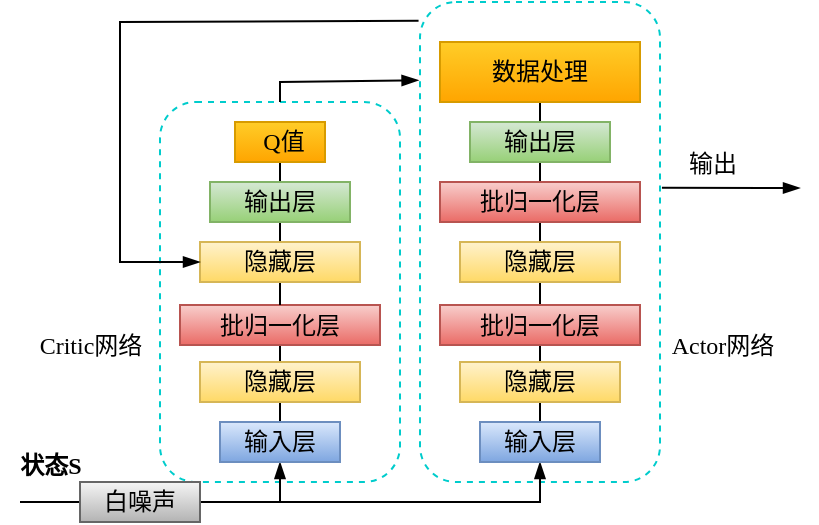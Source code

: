<mxfile version="22.1.20" type="github">
  <diagram name="第 1 页" id="UzdRfNrcExQxgJvwQbmM">
    <mxGraphModel dx="954" dy="675" grid="1" gridSize="10" guides="1" tooltips="1" connect="1" arrows="1" fold="1" page="1" pageScale="1" pageWidth="827" pageHeight="1169" math="0" shadow="0">
      <root>
        <mxCell id="0" />
        <mxCell id="1" parent="0" />
        <mxCell id="yNpQbTtOuTvmq8KVY0Fr-1" value="" style="rounded=1;whiteSpace=wrap;html=1;strokeColor=#00CCCC;dashed=1;" vertex="1" parent="1">
          <mxGeometry x="210" y="120" width="120" height="240" as="geometry" />
        </mxCell>
        <mxCell id="yNpQbTtOuTvmq8KVY0Fr-2" value="" style="rounded=1;whiteSpace=wrap;html=1;strokeColor=#00CCCC;dashed=1;" vertex="1" parent="1">
          <mxGeometry x="80" y="170" width="120" height="190" as="geometry" />
        </mxCell>
        <mxCell id="yNpQbTtOuTvmq8KVY0Fr-3" style="edgeStyle=orthogonalEdgeStyle;rounded=0;orthogonalLoop=1;jettySize=auto;html=1;exitX=1;exitY=0.5;exitDx=0;exitDy=0;entryX=0.5;entryY=1;entryDx=0;entryDy=0;endArrow=blockThin;endFill=1;" edge="1" parent="1" source="yNpQbTtOuTvmq8KVY0Fr-6" target="yNpQbTtOuTvmq8KVY0Fr-11">
          <mxGeometry relative="1" as="geometry">
            <mxPoint x="270" y="340" as="targetPoint" />
          </mxGeometry>
        </mxCell>
        <mxCell id="yNpQbTtOuTvmq8KVY0Fr-4" style="edgeStyle=orthogonalEdgeStyle;rounded=0;orthogonalLoop=1;jettySize=auto;html=1;entryX=0.5;entryY=1;entryDx=0;entryDy=0;endArrow=blockThin;endFill=1;" edge="1" parent="1" source="yNpQbTtOuTvmq8KVY0Fr-6" target="yNpQbTtOuTvmq8KVY0Fr-9">
          <mxGeometry relative="1" as="geometry">
            <mxPoint x="140" y="340" as="targetPoint" />
            <Array as="points">
              <mxPoint x="140" y="370" />
            </Array>
          </mxGeometry>
        </mxCell>
        <mxCell id="yNpQbTtOuTvmq8KVY0Fr-5" style="edgeStyle=orthogonalEdgeStyle;rounded=0;orthogonalLoop=1;jettySize=auto;html=1;endArrow=none;endFill=0;" edge="1" parent="1" source="yNpQbTtOuTvmq8KVY0Fr-6">
          <mxGeometry relative="1" as="geometry">
            <mxPoint x="10" y="370" as="targetPoint" />
          </mxGeometry>
        </mxCell>
        <mxCell id="yNpQbTtOuTvmq8KVY0Fr-6" value="&lt;font face=&quot;Times New Roman&quot;&gt;白噪声&lt;/font&gt;" style="rounded=0;whiteSpace=wrap;html=1;fillColor=#f5f5f5;gradientColor=#b3b3b3;strokeColor=#666666;" vertex="1" parent="1">
          <mxGeometry x="40" y="360" width="60" height="20" as="geometry" />
        </mxCell>
        <mxCell id="yNpQbTtOuTvmq8KVY0Fr-7" value="&lt;b&gt;&lt;font face=&quot;Times New Roman&quot;&gt;状态S&lt;/font&gt;&lt;/b&gt;" style="text;html=1;align=center;verticalAlign=middle;resizable=0;points=[];autosize=1;strokeColor=none;fillColor=none;" vertex="1" parent="1">
          <mxGeometry y="337" width="50" height="30" as="geometry" />
        </mxCell>
        <mxCell id="yNpQbTtOuTvmq8KVY0Fr-8" style="edgeStyle=orthogonalEdgeStyle;rounded=0;orthogonalLoop=1;jettySize=auto;html=1;exitX=0.5;exitY=0;exitDx=0;exitDy=0;endArrow=none;endFill=0;entryX=0.5;entryY=1;entryDx=0;entryDy=0;" edge="1" parent="1" source="yNpQbTtOuTvmq8KVY0Fr-9" target="yNpQbTtOuTvmq8KVY0Fr-13">
          <mxGeometry relative="1" as="geometry">
            <mxPoint x="139.857" y="300" as="targetPoint" />
          </mxGeometry>
        </mxCell>
        <mxCell id="yNpQbTtOuTvmq8KVY0Fr-9" value="&lt;font face=&quot;Times New Roman&quot;&gt;输入层&lt;/font&gt;" style="rounded=0;whiteSpace=wrap;html=1;fillColor=#dae8fc;gradientColor=#7ea6e0;strokeColor=#6c8ebf;" vertex="1" parent="1">
          <mxGeometry x="110" y="330" width="60" height="20" as="geometry" />
        </mxCell>
        <mxCell id="yNpQbTtOuTvmq8KVY0Fr-10" style="edgeStyle=orthogonalEdgeStyle;rounded=0;orthogonalLoop=1;jettySize=auto;html=1;entryX=0.5;entryY=1;entryDx=0;entryDy=0;endArrow=none;endFill=0;" edge="1" parent="1" source="yNpQbTtOuTvmq8KVY0Fr-11" target="yNpQbTtOuTvmq8KVY0Fr-15">
          <mxGeometry relative="1" as="geometry" />
        </mxCell>
        <mxCell id="yNpQbTtOuTvmq8KVY0Fr-11" value="&lt;font face=&quot;Times New Roman&quot;&gt;输入层&lt;/font&gt;" style="rounded=0;whiteSpace=wrap;html=1;fillColor=#dae8fc;gradientColor=#7ea6e0;strokeColor=#6c8ebf;" vertex="1" parent="1">
          <mxGeometry x="240" y="330" width="60" height="20" as="geometry" />
        </mxCell>
        <mxCell id="yNpQbTtOuTvmq8KVY0Fr-12" style="edgeStyle=orthogonalEdgeStyle;rounded=0;orthogonalLoop=1;jettySize=auto;html=1;endArrow=none;endFill=0;entryX=0.5;entryY=1;entryDx=0;entryDy=0;" edge="1" parent="1" source="yNpQbTtOuTvmq8KVY0Fr-13" target="yNpQbTtOuTvmq8KVY0Fr-16">
          <mxGeometry relative="1" as="geometry">
            <mxPoint x="140" y="260" as="targetPoint" />
          </mxGeometry>
        </mxCell>
        <mxCell id="yNpQbTtOuTvmq8KVY0Fr-13" value="&lt;font face=&quot;Times New Roman&quot;&gt;隐藏层&lt;/font&gt;" style="rounded=0;whiteSpace=wrap;html=1;fillColor=#fff2cc;gradientColor=#ffd966;strokeColor=#d6b656;" vertex="1" parent="1">
          <mxGeometry x="100" y="300" width="80" height="20" as="geometry" />
        </mxCell>
        <mxCell id="yNpQbTtOuTvmq8KVY0Fr-14" style="edgeStyle=orthogonalEdgeStyle;rounded=0;orthogonalLoop=1;jettySize=auto;html=1;exitX=0.5;exitY=0;exitDx=0;exitDy=0;endArrow=none;endFill=0;" edge="1" parent="1" source="yNpQbTtOuTvmq8KVY0Fr-15" target="yNpQbTtOuTvmq8KVY0Fr-24">
          <mxGeometry relative="1" as="geometry" />
        </mxCell>
        <mxCell id="yNpQbTtOuTvmq8KVY0Fr-15" value="&lt;font face=&quot;Times New Roman&quot;&gt;隐藏层&lt;/font&gt;" style="rounded=0;whiteSpace=wrap;html=1;fillColor=#fff2cc;gradientColor=#ffd966;strokeColor=#d6b656;" vertex="1" parent="1">
          <mxGeometry x="230" y="300" width="80" height="20" as="geometry" />
        </mxCell>
        <mxCell id="yNpQbTtOuTvmq8KVY0Fr-16" value="&lt;font face=&quot;Times New Roman&quot;&gt;批归一化层&lt;/font&gt;" style="rounded=0;whiteSpace=wrap;html=1;fillColor=#f8cecc;gradientColor=#ea6b66;strokeColor=#b85450;" vertex="1" parent="1">
          <mxGeometry x="90" y="271.5" width="100" height="20" as="geometry" />
        </mxCell>
        <mxCell id="yNpQbTtOuTvmq8KVY0Fr-17" style="edgeStyle=orthogonalEdgeStyle;rounded=0;orthogonalLoop=1;jettySize=auto;html=1;exitX=0.5;exitY=0;exitDx=0;exitDy=0;endArrow=none;endFill=0;entryX=0.5;entryY=1;entryDx=0;entryDy=0;" edge="1" parent="1" source="yNpQbTtOuTvmq8KVY0Fr-16" target="yNpQbTtOuTvmq8KVY0Fr-19">
          <mxGeometry relative="1" as="geometry">
            <mxPoint x="139.857" y="210" as="targetPoint" />
            <mxPoint x="140" y="240" as="sourcePoint" />
          </mxGeometry>
        </mxCell>
        <mxCell id="yNpQbTtOuTvmq8KVY0Fr-18" style="edgeStyle=orthogonalEdgeStyle;rounded=0;orthogonalLoop=1;jettySize=auto;html=1;entryX=0.5;entryY=1;entryDx=0;entryDy=0;endArrow=none;endFill=0;" edge="1" parent="1" source="yNpQbTtOuTvmq8KVY0Fr-19" target="yNpQbTtOuTvmq8KVY0Fr-21">
          <mxGeometry relative="1" as="geometry" />
        </mxCell>
        <mxCell id="yNpQbTtOuTvmq8KVY0Fr-19" value="&lt;font face=&quot;Times New Roman&quot;&gt;隐藏层&lt;/font&gt;" style="rounded=0;whiteSpace=wrap;html=1;fillColor=#fff2cc;gradientColor=#ffd966;strokeColor=#d6b656;" vertex="1" parent="1">
          <mxGeometry x="100" y="240" width="80" height="20" as="geometry" />
        </mxCell>
        <mxCell id="yNpQbTtOuTvmq8KVY0Fr-20" style="edgeStyle=orthogonalEdgeStyle;rounded=0;orthogonalLoop=1;jettySize=auto;html=1;endArrow=none;endFill=0;entryX=0.5;entryY=1;entryDx=0;entryDy=0;" edge="1" parent="1" source="yNpQbTtOuTvmq8KVY0Fr-21" target="yNpQbTtOuTvmq8KVY0Fr-22">
          <mxGeometry relative="1" as="geometry">
            <mxPoint x="140" y="180" as="targetPoint" />
          </mxGeometry>
        </mxCell>
        <mxCell id="yNpQbTtOuTvmq8KVY0Fr-21" value="&lt;font face=&quot;Times New Roman&quot;&gt;输出层&lt;/font&gt;" style="rounded=0;whiteSpace=wrap;html=1;fillColor=#d5e8d4;gradientColor=#97d077;strokeColor=#82b366;" vertex="1" parent="1">
          <mxGeometry x="105" y="210" width="70" height="20" as="geometry" />
        </mxCell>
        <mxCell id="yNpQbTtOuTvmq8KVY0Fr-22" value="&lt;font face=&quot;Times New Roman&quot;&gt;&amp;nbsp;Q值&lt;/font&gt;" style="rounded=0;whiteSpace=wrap;html=1;fillColor=#ffcd28;gradientColor=#ffa500;strokeColor=#d79b00;" vertex="1" parent="1">
          <mxGeometry x="117.5" y="180" width="45" height="20" as="geometry" />
        </mxCell>
        <mxCell id="yNpQbTtOuTvmq8KVY0Fr-23" style="edgeStyle=orthogonalEdgeStyle;rounded=0;orthogonalLoop=1;jettySize=auto;html=1;entryX=0.5;entryY=1;entryDx=0;entryDy=0;endArrow=none;endFill=0;" edge="1" parent="1" source="yNpQbTtOuTvmq8KVY0Fr-24" target="yNpQbTtOuTvmq8KVY0Fr-26">
          <mxGeometry relative="1" as="geometry" />
        </mxCell>
        <mxCell id="yNpQbTtOuTvmq8KVY0Fr-24" value="&lt;font face=&quot;Times New Roman&quot;&gt;批归一化层&lt;/font&gt;" style="rounded=0;whiteSpace=wrap;html=1;fillColor=#f8cecc;gradientColor=#ea6b66;strokeColor=#b85450;" vertex="1" parent="1">
          <mxGeometry x="220" y="271.5" width="100" height="20" as="geometry" />
        </mxCell>
        <mxCell id="yNpQbTtOuTvmq8KVY0Fr-25" style="edgeStyle=orthogonalEdgeStyle;rounded=0;orthogonalLoop=1;jettySize=auto;html=1;entryX=0.5;entryY=1;entryDx=0;entryDy=0;endArrow=none;endFill=0;" edge="1" parent="1" source="yNpQbTtOuTvmq8KVY0Fr-26" target="yNpQbTtOuTvmq8KVY0Fr-28">
          <mxGeometry relative="1" as="geometry" />
        </mxCell>
        <mxCell id="yNpQbTtOuTvmq8KVY0Fr-26" value="&lt;font face=&quot;Times New Roman&quot;&gt;隐藏层&lt;/font&gt;" style="rounded=0;whiteSpace=wrap;html=1;fillColor=#fff2cc;gradientColor=#ffd966;strokeColor=#d6b656;" vertex="1" parent="1">
          <mxGeometry x="230" y="240" width="80" height="20" as="geometry" />
        </mxCell>
        <mxCell id="yNpQbTtOuTvmq8KVY0Fr-27" style="edgeStyle=orthogonalEdgeStyle;rounded=0;orthogonalLoop=1;jettySize=auto;html=1;entryX=0.5;entryY=1;entryDx=0;entryDy=0;endArrow=none;endFill=0;" edge="1" parent="1" source="yNpQbTtOuTvmq8KVY0Fr-28" target="yNpQbTtOuTvmq8KVY0Fr-30">
          <mxGeometry relative="1" as="geometry" />
        </mxCell>
        <mxCell id="yNpQbTtOuTvmq8KVY0Fr-28" value="&lt;font face=&quot;Times New Roman&quot;&gt;批归一化层&lt;/font&gt;" style="rounded=0;whiteSpace=wrap;html=1;fillColor=#f8cecc;gradientColor=#ea6b66;strokeColor=#b85450;" vertex="1" parent="1">
          <mxGeometry x="220" y="210" width="100" height="20" as="geometry" />
        </mxCell>
        <mxCell id="yNpQbTtOuTvmq8KVY0Fr-29" style="edgeStyle=orthogonalEdgeStyle;rounded=0;orthogonalLoop=1;jettySize=auto;html=1;endArrow=none;endFill=0;entryX=0.5;entryY=1;entryDx=0;entryDy=0;" edge="1" parent="1" source="yNpQbTtOuTvmq8KVY0Fr-30" target="yNpQbTtOuTvmq8KVY0Fr-31">
          <mxGeometry relative="1" as="geometry">
            <mxPoint x="270" y="130" as="targetPoint" />
          </mxGeometry>
        </mxCell>
        <mxCell id="yNpQbTtOuTvmq8KVY0Fr-30" value="&lt;font face=&quot;Times New Roman&quot;&gt;输出层&lt;/font&gt;" style="rounded=0;whiteSpace=wrap;html=1;fillColor=#d5e8d4;gradientColor=#97d077;strokeColor=#82b366;" vertex="1" parent="1">
          <mxGeometry x="235" y="180" width="70" height="20" as="geometry" />
        </mxCell>
        <mxCell id="yNpQbTtOuTvmq8KVY0Fr-31" value="&lt;font face=&quot;Times New Roman&quot;&gt;数据处理&lt;/font&gt;" style="rounded=0;whiteSpace=wrap;html=1;fillColor=#ffcd28;gradientColor=#ffa500;strokeColor=#d79b00;" vertex="1" parent="1">
          <mxGeometry x="220" y="140" width="100" height="30" as="geometry" />
        </mxCell>
        <mxCell id="yNpQbTtOuTvmq8KVY0Fr-32" value="" style="endArrow=blockThin;html=1;rounded=0;exitX=0.5;exitY=0;exitDx=0;exitDy=0;endFill=1;entryX=-0.006;entryY=0.163;entryDx=0;entryDy=0;entryPerimeter=0;" edge="1" parent="1" source="yNpQbTtOuTvmq8KVY0Fr-2" target="yNpQbTtOuTvmq8KVY0Fr-1">
          <mxGeometry width="50" height="50" relative="1" as="geometry">
            <mxPoint x="10" y="160" as="sourcePoint" />
            <mxPoint x="200" y="150" as="targetPoint" />
            <Array as="points">
              <mxPoint x="140" y="160" />
            </Array>
          </mxGeometry>
        </mxCell>
        <mxCell id="yNpQbTtOuTvmq8KVY0Fr-33" value="" style="endArrow=blockThin;html=1;rounded=0;exitX=-0.006;exitY=0.039;exitDx=0;exitDy=0;entryX=0;entryY=0.5;entryDx=0;entryDy=0;endFill=1;exitPerimeter=0;" edge="1" parent="1" source="yNpQbTtOuTvmq8KVY0Fr-1" target="yNpQbTtOuTvmq8KVY0Fr-19">
          <mxGeometry width="50" height="50" relative="1" as="geometry">
            <mxPoint x="110" y="150" as="sourcePoint" />
            <mxPoint x="50" y="250" as="targetPoint" />
            <Array as="points">
              <mxPoint x="60" y="130" />
              <mxPoint x="60" y="250" />
            </Array>
          </mxGeometry>
        </mxCell>
        <mxCell id="yNpQbTtOuTvmq8KVY0Fr-34" value="" style="endArrow=blockThin;html=1;rounded=0;exitX=1.008;exitY=0.387;exitDx=0;exitDy=0;exitPerimeter=0;endFill=1;" edge="1" parent="1" source="yNpQbTtOuTvmq8KVY0Fr-1">
          <mxGeometry width="50" height="50" relative="1" as="geometry">
            <mxPoint x="370" y="250" as="sourcePoint" />
            <mxPoint x="400" y="213" as="targetPoint" />
          </mxGeometry>
        </mxCell>
        <mxCell id="yNpQbTtOuTvmq8KVY0Fr-35" value="&lt;font face=&quot;Times New Roman&quot;&gt;Critic网络&lt;br&gt;&lt;/font&gt;" style="text;html=1;align=center;verticalAlign=middle;resizable=0;points=[];autosize=1;strokeColor=none;fillColor=none;" vertex="1" parent="1">
          <mxGeometry x="10" y="277" width="70" height="30" as="geometry" />
        </mxCell>
        <mxCell id="yNpQbTtOuTvmq8KVY0Fr-36" value="&lt;font face=&quot;Times New Roman&quot;&gt;Actor网络&lt;br&gt;&lt;/font&gt;" style="text;html=1;align=center;verticalAlign=middle;resizable=0;points=[];autosize=1;strokeColor=none;fillColor=none;" vertex="1" parent="1">
          <mxGeometry x="326" y="277" width="70" height="30" as="geometry" />
        </mxCell>
        <mxCell id="yNpQbTtOuTvmq8KVY0Fr-37" value="&lt;font face=&quot;Times New Roman&quot;&gt;输出&lt;/font&gt;" style="text;html=1;align=center;verticalAlign=middle;resizable=0;points=[];autosize=1;strokeColor=none;fillColor=none;" vertex="1" parent="1">
          <mxGeometry x="331" y="186" width="50" height="30" as="geometry" />
        </mxCell>
      </root>
    </mxGraphModel>
  </diagram>
</mxfile>
